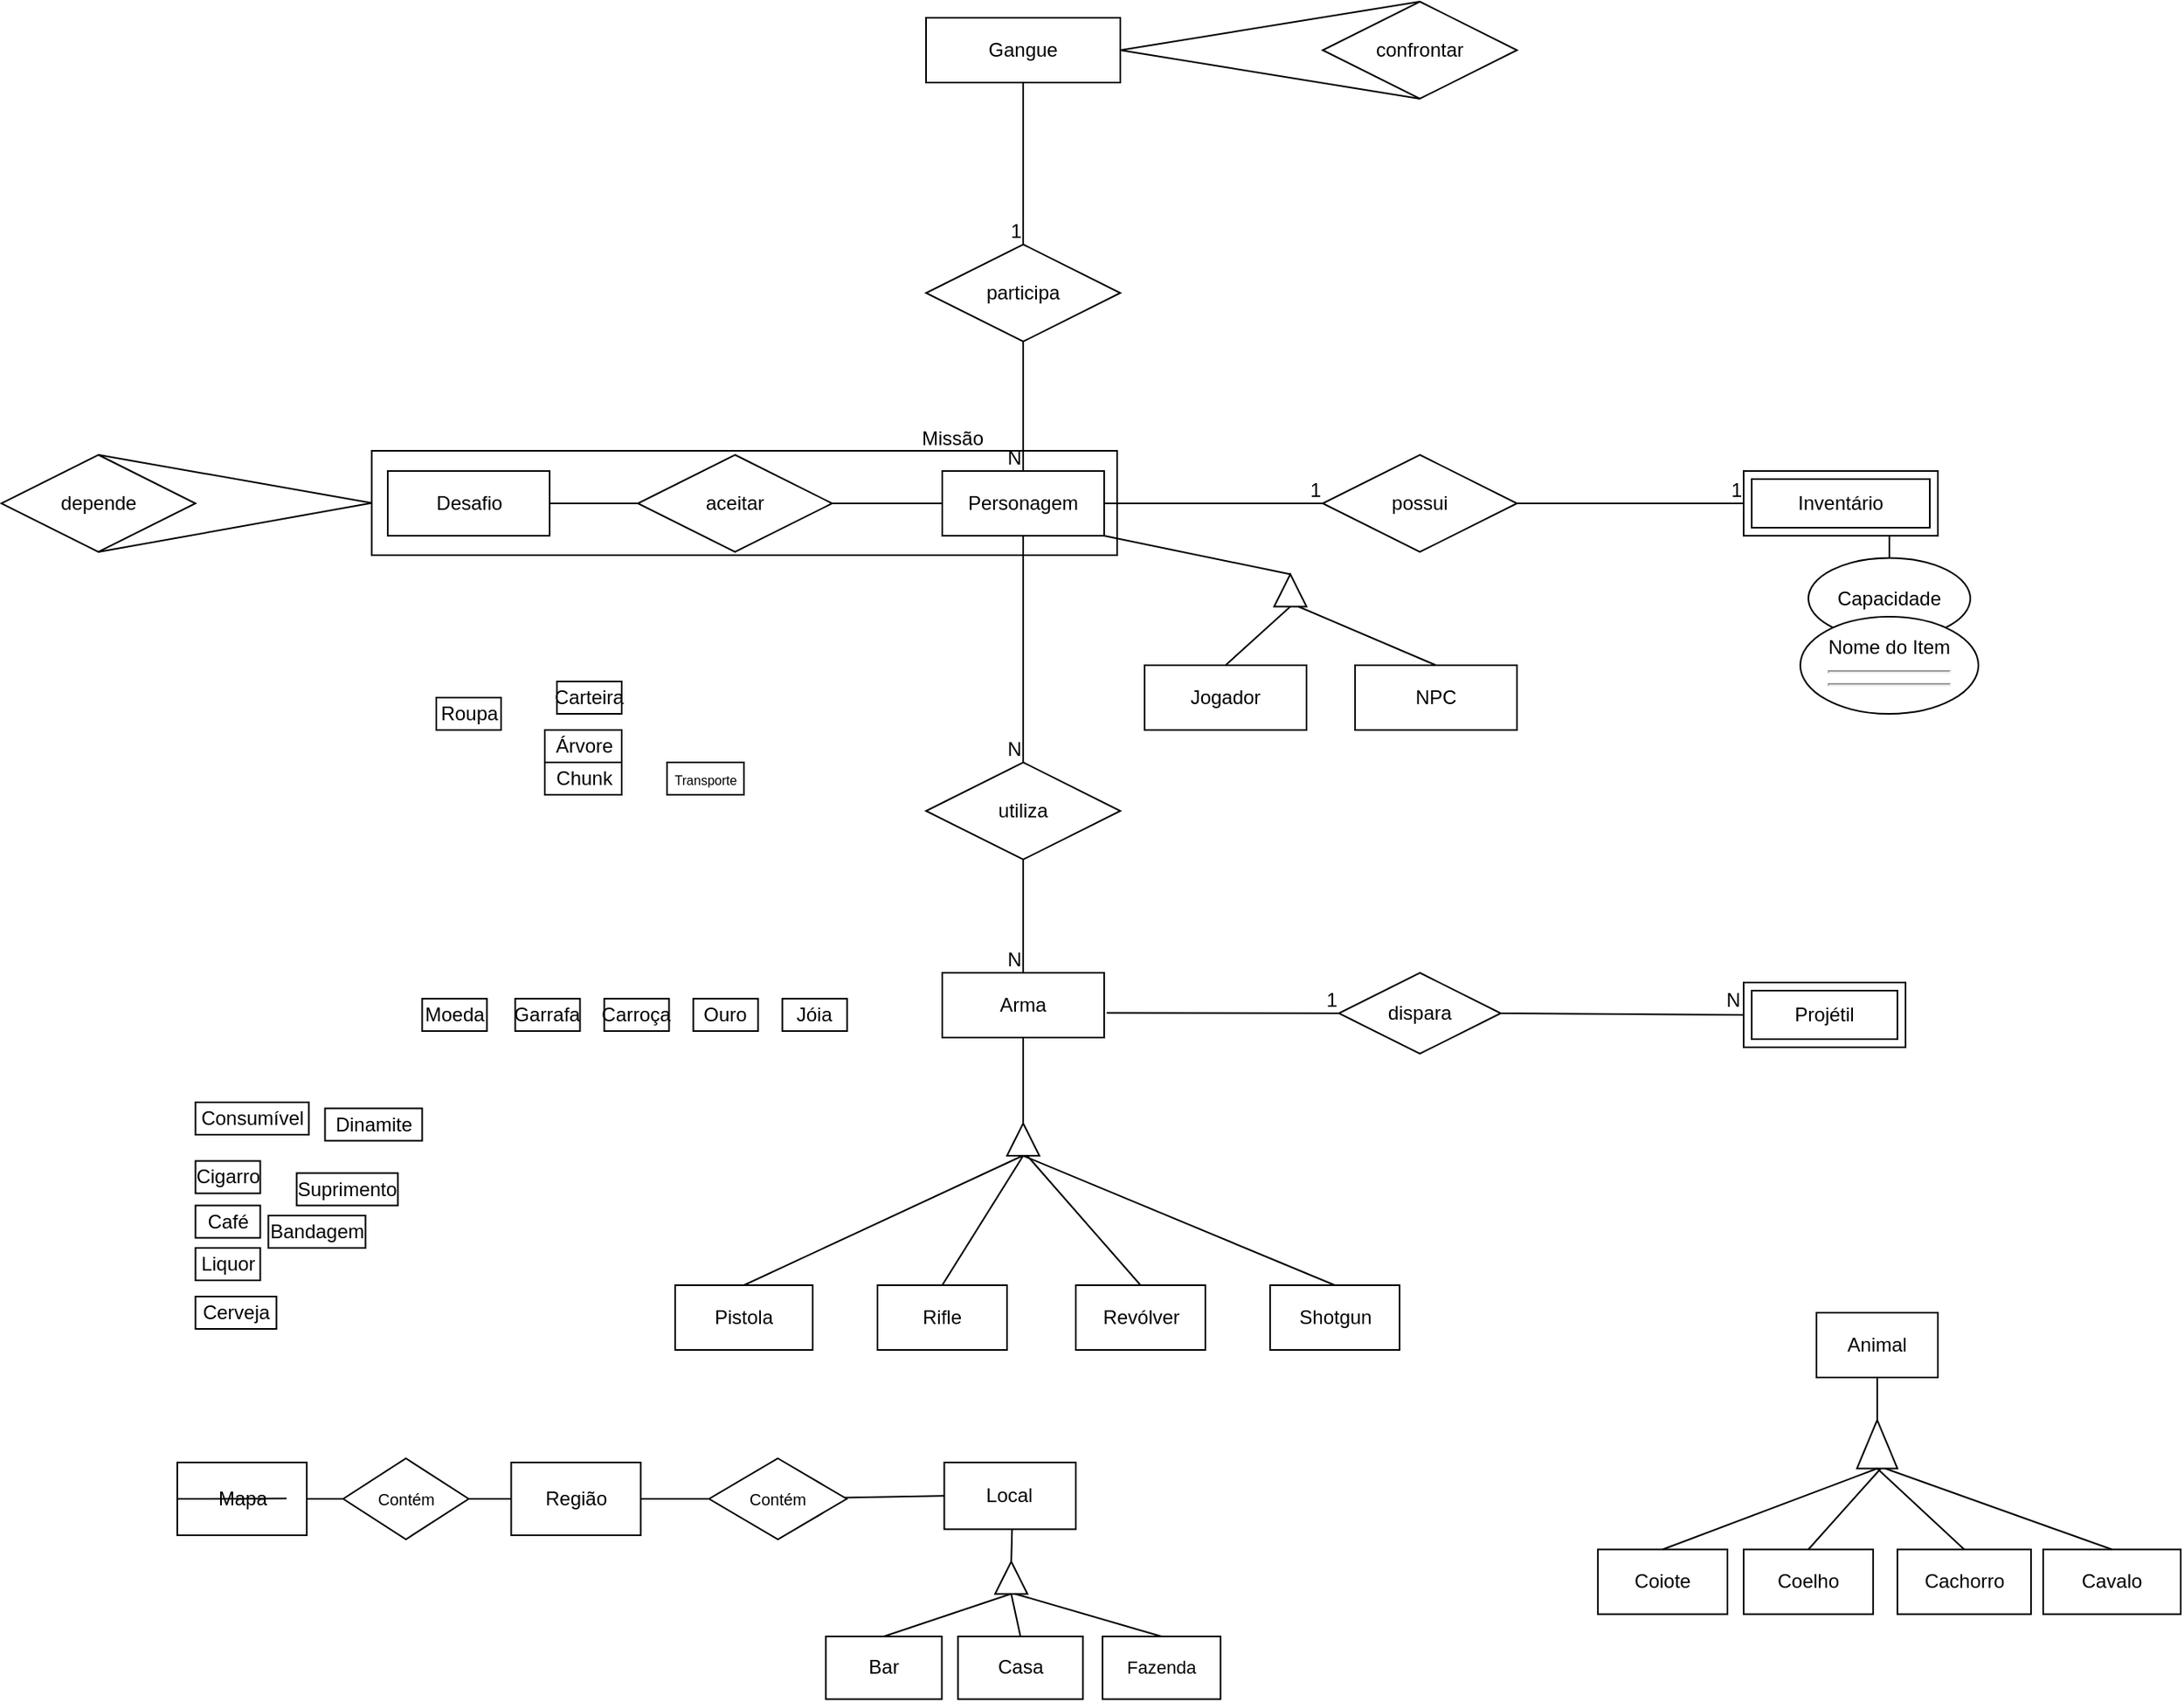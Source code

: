<mxfile version="24.2.5" type="github">
  <diagram id="R2lEEEUBdFMjLlhIrx00" name="Page-1">
    <mxGraphModel dx="2585" dy="2027" grid="1" gridSize="10" guides="1" tooltips="1" connect="1" arrows="1" fold="1" page="1" pageScale="1" pageWidth="850" pageHeight="1100" math="0" shadow="0" extFonts="Permanent Marker^https://fonts.googleapis.com/css?family=Permanent+Marker">
      <root>
        <mxCell id="0" />
        <mxCell id="1" parent="0" />
        <mxCell id="edTjm4dISCqz6r1TiSTo-98" value="" style="group" connectable="0" vertex="1" parent="1">
          <mxGeometry x="152.63" y="122" width="498.75" height="90" as="geometry" />
        </mxCell>
        <mxCell id="edTjm4dISCqz6r1TiSTo-96" value="" style="rounded=0;whiteSpace=wrap;html=1;" vertex="1" parent="edTjm4dISCqz6r1TiSTo-98">
          <mxGeometry y="25.522" width="460.385" height="64.478" as="geometry" />
        </mxCell>
        <mxCell id="edTjm4dISCqz6r1TiSTo-97" value="Missão" style="text;html=1;align=center;verticalAlign=middle;resizable=1;points=[];autosize=1;strokeColor=none;fillColor=none;movable=1;rotatable=1;deletable=1;editable=1;locked=0;connectable=1;" vertex="1" parent="edTjm4dISCqz6r1TiSTo-98">
          <mxGeometry x="328.748" y="2.52" width="60" height="30" as="geometry" />
        </mxCell>
        <mxCell id="MHSS6djbWjyrjED063CA-1" value="Cachorro" style="whiteSpace=wrap;html=1;" parent="1" vertex="1">
          <mxGeometry x="1095" y="826.25" width="82.5" height="40" as="geometry" />
        </mxCell>
        <mxCell id="NFgqACAjN6bbBUPU2ulZ-8" value="Bar" style="whiteSpace=wrap;html=1;" parent="1" vertex="1">
          <mxGeometry x="433.12" y="880" width="71.63" height="38.75" as="geometry" />
        </mxCell>
        <mxCell id="PZfGzbShFNdAoiEEgzWy-10" value="Ouro" style="whiteSpace=wrap;html=1;" parent="1" vertex="1">
          <mxGeometry x="351.25" y="486" width="40" height="20" as="geometry" />
        </mxCell>
        <mxCell id="PZfGzbShFNdAoiEEgzWy-11" value="Coiote" style="whiteSpace=wrap;html=1;" parent="1" vertex="1">
          <mxGeometry x="910" y="826.25" width="80" height="40" as="geometry" />
        </mxCell>
        <mxCell id="PZfGzbShFNdAoiEEgzWy-12" value="Bandagem" style="whiteSpace=wrap;html=1;" parent="1" vertex="1">
          <mxGeometry x="88.75" y="620" width="60" height="20" as="geometry" />
        </mxCell>
        <mxCell id="PZfGzbShFNdAoiEEgzWy-13" value="Garrafa" style="whiteSpace=wrap;html=1;" parent="1" vertex="1">
          <mxGeometry x="241.25" y="486" width="40" height="20" as="geometry" />
        </mxCell>
        <mxCell id="PZfGzbShFNdAoiEEgzWy-14" value="Dinamite" style="whiteSpace=wrap;html=1;" parent="1" vertex="1">
          <mxGeometry x="123.75" y="553.75" width="60" height="20" as="geometry" />
        </mxCell>
        <mxCell id="MHSS6djbWjyrjED063CA-2" value="Jóia" style="whiteSpace=wrap;html=1;" parent="1" vertex="1">
          <mxGeometry x="406.25" y="486" width="40" height="20" as="geometry" />
        </mxCell>
        <mxCell id="MHSS6djbWjyrjED063CA-3" value="Coelho" style="whiteSpace=wrap;html=1;" parent="1" vertex="1">
          <mxGeometry x="1000" y="826.25" width="80" height="40" as="geometry" />
        </mxCell>
        <mxCell id="MHSS6djbWjyrjED063CA-5" value="Carroça" style="whiteSpace=wrap;html=1;" parent="1" vertex="1">
          <mxGeometry x="296.25" y="486" width="40" height="20" as="geometry" />
        </mxCell>
        <mxCell id="MHSS6djbWjyrjED063CA-6" value="Cavalo" style="whiteSpace=wrap;html=1;" parent="1" vertex="1">
          <mxGeometry x="1185" y="826.25" width="85" height="40" as="geometry" />
        </mxCell>
        <mxCell id="MHSS6djbWjyrjED063CA-7" value="Moeda" style="whiteSpace=wrap;html=1;" parent="1" vertex="1">
          <mxGeometry x="183.75" y="486" width="40" height="20" as="geometry" />
        </mxCell>
        <mxCell id="yV0FYIFKv9BxsQTMN04u-23" value="Carteira" style="whiteSpace=wrap;html=1;" parent="1" vertex="1">
          <mxGeometry x="267" y="290" width="40" height="20" as="geometry" />
        </mxCell>
        <mxCell id="MHSS6djbWjyrjED063CA-9" value="Consumível" style="whiteSpace=wrap;html=1;" parent="1" vertex="1">
          <mxGeometry x="43.75" y="550" width="70" height="20" as="geometry" />
        </mxCell>
        <mxCell id="MHSS6djbWjyrjED063CA-10" value="Cigarro" style="whiteSpace=wrap;html=1;" parent="1" vertex="1">
          <mxGeometry x="43.75" y="586.25" width="40" height="20" as="geometry" />
        </mxCell>
        <mxCell id="MHSS6djbWjyrjED063CA-11" value="Liquor" style="whiteSpace=wrap;html=1;" parent="1" vertex="1">
          <mxGeometry x="43.75" y="640" width="40" height="20" as="geometry" />
        </mxCell>
        <mxCell id="MHSS6djbWjyrjED063CA-12" value="Cerveja" style="whiteSpace=wrap;html=1;" parent="1" vertex="1">
          <mxGeometry x="43.75" y="670" width="50" height="20" as="geometry" />
        </mxCell>
        <mxCell id="MHSS6djbWjyrjED063CA-13" value="Café" style="whiteSpace=wrap;html=1;" parent="1" vertex="1">
          <mxGeometry x="43.75" y="613.75" width="40" height="20" as="geometry" />
        </mxCell>
        <mxCell id="MHSS6djbWjyrjED063CA-14" value="Animal" style="whiteSpace=wrap;html=1;" parent="1" vertex="1">
          <mxGeometry x="1045" y="680" width="75" height="40" as="geometry" />
        </mxCell>
        <mxCell id="NFgqACAjN6bbBUPU2ulZ-4" value="Roupa" style="whiteSpace=wrap;html=1;" parent="1" vertex="1">
          <mxGeometry x="192.5" y="300" width="40" height="20" as="geometry" />
        </mxCell>
        <mxCell id="NFgqACAjN6bbBUPU2ulZ-5" value="Suprimento" style="whiteSpace=wrap;html=1;" parent="1" vertex="1">
          <mxGeometry x="106.25" y="593.75" width="62.5" height="20" as="geometry" />
        </mxCell>
        <mxCell id="NFgqACAjN6bbBUPU2ulZ-10" value="&lt;font style=&quot;font-size: 11px;&quot;&gt;Fazenda&lt;/font&gt;" style="whiteSpace=wrap;html=1;" parent="1" vertex="1">
          <mxGeometry x="604" y="880" width="72.87" height="38.75" as="geometry" />
        </mxCell>
        <mxCell id="edTjm4dISCqz6r1TiSTo-13" value="Inventário" style="shape=ext;margin=3;double=1;whiteSpace=wrap;html=1;align=center;" parent="1" vertex="1">
          <mxGeometry x="1000" y="160" width="120" height="40" as="geometry" />
        </mxCell>
        <mxCell id="edTjm4dISCqz6r1TiSTo-19" value="Personagem" style="whiteSpace=wrap;html=1;align=center;" parent="1" vertex="1">
          <mxGeometry x="505" y="160" width="100" height="40" as="geometry" />
        </mxCell>
        <mxCell id="edTjm4dISCqz6r1TiSTo-20" value="possui" style="shape=rhombus;perimeter=rhombusPerimeter;whiteSpace=wrap;html=1;align=center;" parent="1" vertex="1">
          <mxGeometry x="740" y="150" width="120" height="60" as="geometry" />
        </mxCell>
        <mxCell id="edTjm4dISCqz6r1TiSTo-21" value="" style="endArrow=none;html=1;rounded=0;exitX=1;exitY=0.5;exitDx=0;exitDy=0;entryX=0;entryY=0.5;entryDx=0;entryDy=0;" parent="1" source="edTjm4dISCqz6r1TiSTo-19" target="edTjm4dISCqz6r1TiSTo-20" edge="1">
          <mxGeometry relative="1" as="geometry">
            <mxPoint x="700" y="170" as="sourcePoint" />
            <mxPoint x="860" y="170" as="targetPoint" />
          </mxGeometry>
        </mxCell>
        <mxCell id="edTjm4dISCqz6r1TiSTo-22" value="1" style="resizable=0;html=1;whiteSpace=wrap;align=right;verticalAlign=bottom;" parent="edTjm4dISCqz6r1TiSTo-21" connectable="0" vertex="1">
          <mxGeometry x="1" relative="1" as="geometry" />
        </mxCell>
        <mxCell id="edTjm4dISCqz6r1TiSTo-23" value="" style="endArrow=none;html=1;rounded=0;exitX=1;exitY=0.5;exitDx=0;exitDy=0;entryX=0;entryY=0.5;entryDx=0;entryDy=0;" parent="1" source="edTjm4dISCqz6r1TiSTo-20" target="edTjm4dISCqz6r1TiSTo-13" edge="1">
          <mxGeometry relative="1" as="geometry">
            <mxPoint x="830" y="170" as="sourcePoint" />
            <mxPoint x="990" y="170" as="targetPoint" />
          </mxGeometry>
        </mxCell>
        <mxCell id="edTjm4dISCqz6r1TiSTo-24" value="1" style="resizable=0;html=1;whiteSpace=wrap;align=right;verticalAlign=bottom;" parent="edTjm4dISCqz6r1TiSTo-23" connectable="0" vertex="1">
          <mxGeometry x="1" relative="1" as="geometry" />
        </mxCell>
        <mxCell id="W9NuQ4Psg400-CG8Jt55-2" value="Região" style="whiteSpace=wrap;html=1;align=center;" parent="1" vertex="1">
          <mxGeometry x="238.75" y="772.5" width="80" height="45" as="geometry" />
        </mxCell>
        <mxCell id="W9NuQ4Psg400-CG8Jt55-3" value="Árvore" style="whiteSpace=wrap;html=1;align=center;" parent="1" vertex="1">
          <mxGeometry x="259.5" y="320" width="47.5" height="20" as="geometry" />
        </mxCell>
        <mxCell id="W9NuQ4Psg400-CG8Jt55-4" value="Chunk" style="whiteSpace=wrap;html=1;align=center;" parent="1" vertex="1">
          <mxGeometry x="259.5" y="340" width="47.5" height="20" as="geometry" />
        </mxCell>
        <mxCell id="W9NuQ4Psg400-CG8Jt55-5" value="&lt;font style=&quot;font-size: 8px;&quot;&gt;Transporte&lt;/font&gt;" style="whiteSpace=wrap;html=1;align=center;" parent="1" vertex="1">
          <mxGeometry x="335" y="340" width="47.5" height="20" as="geometry" />
        </mxCell>
        <mxCell id="W9NuQ4Psg400-CG8Jt55-6" value="Local" style="whiteSpace=wrap;html=1;align=center;direction=south;" parent="1" vertex="1">
          <mxGeometry x="506.25" y="772.5" width="81.25" height="41.25" as="geometry" />
        </mxCell>
        <mxCell id="edTjm4dISCqz6r1TiSTo-25" value="Gangue" style="whiteSpace=wrap;html=1;align=center;" parent="1" vertex="1">
          <mxGeometry x="495" y="-120" width="120" height="40" as="geometry" />
        </mxCell>
        <mxCell id="edTjm4dISCqz6r1TiSTo-26" value="participa" style="shape=rhombus;perimeter=rhombusPerimeter;whiteSpace=wrap;html=1;align=center;" parent="1" vertex="1">
          <mxGeometry x="495" y="20" width="120" height="60" as="geometry" />
        </mxCell>
        <mxCell id="edTjm4dISCqz6r1TiSTo-35" value="" style="endArrow=none;html=1;rounded=0;exitX=0.5;exitY=1;exitDx=0;exitDy=0;entryX=0.5;entryY=0;entryDx=0;entryDy=0;" parent="1" source="edTjm4dISCqz6r1TiSTo-26" target="edTjm4dISCqz6r1TiSTo-19" edge="1">
          <mxGeometry relative="1" as="geometry">
            <mxPoint x="720" y="110" as="sourcePoint" />
            <mxPoint x="880" y="110" as="targetPoint" />
          </mxGeometry>
        </mxCell>
        <mxCell id="edTjm4dISCqz6r1TiSTo-36" value="N" style="resizable=0;html=1;whiteSpace=wrap;align=right;verticalAlign=bottom;" parent="edTjm4dISCqz6r1TiSTo-35" connectable="0" vertex="1">
          <mxGeometry x="1" relative="1" as="geometry" />
        </mxCell>
        <mxCell id="edTjm4dISCqz6r1TiSTo-37" value="" style="endArrow=none;html=1;rounded=0;exitX=0.5;exitY=1;exitDx=0;exitDy=0;entryX=0.5;entryY=0;entryDx=0;entryDy=0;" parent="1" source="edTjm4dISCqz6r1TiSTo-25" target="edTjm4dISCqz6r1TiSTo-26" edge="1">
          <mxGeometry relative="1" as="geometry">
            <mxPoint x="690" y="-70" as="sourcePoint" />
            <mxPoint x="850" y="-70" as="targetPoint" />
          </mxGeometry>
        </mxCell>
        <mxCell id="edTjm4dISCqz6r1TiSTo-38" value="1" style="resizable=0;html=1;whiteSpace=wrap;align=right;verticalAlign=bottom;" parent="edTjm4dISCqz6r1TiSTo-37" connectable="0" vertex="1">
          <mxGeometry x="1" relative="1" as="geometry" />
        </mxCell>
        <mxCell id="edTjm4dISCqz6r1TiSTo-39" value="Arma" style="whiteSpace=wrap;html=1;align=center;" parent="1" vertex="1">
          <mxGeometry x="505" y="470" width="100" height="40" as="geometry" />
        </mxCell>
        <mxCell id="7i5WLGqGZnLkVZAE3K9o-2" value="" style="endArrow=none;html=1;rounded=0;entryX=0;entryY=0.5;entryDx=0;entryDy=0;" parent="1" edge="1" source="W9NuQ4Psg400-CG8Jt55-1">
          <mxGeometry relative="1" as="geometry">
            <mxPoint x="100" y="794.81" as="sourcePoint" />
            <mxPoint x="135" y="795" as="targetPoint" />
          </mxGeometry>
        </mxCell>
        <mxCell id="edTjm4dISCqz6r1TiSTo-42" value="Projétil" style="shape=ext;margin=3;double=1;whiteSpace=wrap;html=1;align=center;" parent="1" vertex="1">
          <mxGeometry x="1000" y="476" width="100" height="40" as="geometry" />
        </mxCell>
        <mxCell id="7i5WLGqGZnLkVZAE3K9o-3" value="" style="endArrow=none;html=1;rounded=0;entryX=0;entryY=0.5;entryDx=0;entryDy=0;exitX=1;exitY=0.5;exitDx=0;exitDy=0;" parent="1" edge="1" target="W9NuQ4Psg400-CG8Jt55-2" source="7i5WLGqGZnLkVZAE3K9o-4">
          <mxGeometry relative="1" as="geometry">
            <mxPoint x="185" y="794.81" as="sourcePoint" />
            <mxPoint x="225" y="795" as="targetPoint" />
          </mxGeometry>
        </mxCell>
        <mxCell id="edTjm4dISCqz6r1TiSTo-43" value="dispara" style="shape=rhombus;perimeter=rhombusPerimeter;whiteSpace=wrap;html=1;align=center;" parent="1" vertex="1">
          <mxGeometry x="750" y="470" width="100" height="50" as="geometry" />
        </mxCell>
        <mxCell id="7i5WLGqGZnLkVZAE3K9o-4" value="&lt;font style=&quot;font-size: 10px;&quot;&gt;Contém&lt;/font&gt;" style="shape=rhombus;perimeter=rhombusPerimeter;whiteSpace=wrap;html=1;align=center;" parent="1" vertex="1">
          <mxGeometry x="135" y="770" width="77.5" height="50" as="geometry" />
        </mxCell>
        <mxCell id="edTjm4dISCqz6r1TiSTo-47" value="" style="endArrow=none;html=1;rounded=0;exitX=1.016;exitY=0.618;exitDx=0;exitDy=0;exitPerimeter=0;entryX=0;entryY=0.5;entryDx=0;entryDy=0;" parent="1" source="edTjm4dISCqz6r1TiSTo-39" target="edTjm4dISCqz6r1TiSTo-43" edge="1">
          <mxGeometry relative="1" as="geometry">
            <mxPoint x="960" y="660" as="sourcePoint" />
            <mxPoint x="1120" y="660" as="targetPoint" />
          </mxGeometry>
        </mxCell>
        <mxCell id="edTjm4dISCqz6r1TiSTo-48" value="1" style="resizable=0;html=1;whiteSpace=wrap;align=right;verticalAlign=bottom;" parent="edTjm4dISCqz6r1TiSTo-47" connectable="0" vertex="1">
          <mxGeometry x="1" relative="1" as="geometry" />
        </mxCell>
        <mxCell id="85WI85ty-LJdvJp_Vegn-1" value="Capacidade" style="ellipse;whiteSpace=wrap;html=1;align=center;" parent="1" vertex="1">
          <mxGeometry x="1040" y="213.75" width="100" height="50" as="geometry" />
        </mxCell>
        <mxCell id="edTjm4dISCqz6r1TiSTo-49" value="" style="endArrow=none;html=1;rounded=0;exitX=1;exitY=0.5;exitDx=0;exitDy=0;entryX=0;entryY=0.5;entryDx=0;entryDy=0;" parent="1" source="edTjm4dISCqz6r1TiSTo-43" target="edTjm4dISCqz6r1TiSTo-42" edge="1">
          <mxGeometry relative="1" as="geometry">
            <mxPoint x="920" y="640" as="sourcePoint" />
            <mxPoint x="1080" y="640" as="targetPoint" />
          </mxGeometry>
        </mxCell>
        <mxCell id="edTjm4dISCqz6r1TiSTo-50" value="N" style="resizable=0;html=1;whiteSpace=wrap;align=right;verticalAlign=bottom;" parent="edTjm4dISCqz6r1TiSTo-49" connectable="0" vertex="1">
          <mxGeometry x="1" relative="1" as="geometry" />
        </mxCell>
        <mxCell id="7i5WLGqGZnLkVZAE3K9o-5" value="" style="endArrow=none;html=1;rounded=0;entryX=0;entryY=0.5;entryDx=0;entryDy=0;exitX=1;exitY=0.5;exitDx=0;exitDy=0;" parent="1" edge="1" source="W9NuQ4Psg400-CG8Jt55-2">
          <mxGeometry relative="1" as="geometry">
            <mxPoint x="329.75" y="794.81" as="sourcePoint" />
            <mxPoint x="364.75" y="795" as="targetPoint" />
          </mxGeometry>
        </mxCell>
        <mxCell id="edTjm4dISCqz6r1TiSTo-51" value="Rifle" style="whiteSpace=wrap;html=1;align=center;" parent="1" vertex="1">
          <mxGeometry x="465" y="663" width="80" height="40" as="geometry" />
        </mxCell>
        <mxCell id="85WI85ty-LJdvJp_Vegn-2" value="" style="endArrow=none;html=1;rounded=0;entryX=0.75;entryY=1;entryDx=0;entryDy=0;exitX=0.5;exitY=0;exitDx=0;exitDy=0;" parent="1" source="85WI85ty-LJdvJp_Vegn-1" target="edTjm4dISCqz6r1TiSTo-13" edge="1">
          <mxGeometry width="50" height="50" relative="1" as="geometry">
            <mxPoint x="1160" y="210" as="sourcePoint" />
            <mxPoint x="1210" y="160" as="targetPoint" />
          </mxGeometry>
        </mxCell>
        <mxCell id="85WI85ty-LJdvJp_Vegn-4" value="Nome do Item&lt;hr&gt;&lt;hr&gt;" style="ellipse;whiteSpace=wrap;html=1;align=center;" parent="1" vertex="1">
          <mxGeometry x="1035" y="250" width="110" height="60" as="geometry" />
        </mxCell>
        <mxCell id="edTjm4dISCqz6r1TiSTo-52" value="Pistola" style="whiteSpace=wrap;html=1;align=center;" parent="1" vertex="1">
          <mxGeometry x="340" y="663" width="85" height="40" as="geometry" />
        </mxCell>
        <mxCell id="7i5WLGqGZnLkVZAE3K9o-6" value="" style="endArrow=none;html=1;rounded=0;entryX=0.5;entryY=1;entryDx=0;entryDy=0;" parent="1" target="W9NuQ4Psg400-CG8Jt55-6" edge="1" source="7i5WLGqGZnLkVZAE3K9o-7">
          <mxGeometry relative="1" as="geometry">
            <mxPoint x="414.75" y="794.81" as="sourcePoint" />
            <mxPoint x="454.75" y="795" as="targetPoint" />
          </mxGeometry>
        </mxCell>
        <mxCell id="edTjm4dISCqz6r1TiSTo-53" value="Shotgun" style="whiteSpace=wrap;html=1;align=center;" parent="1" vertex="1">
          <mxGeometry x="707.5" y="663" width="80" height="40" as="geometry" />
        </mxCell>
        <mxCell id="edTjm4dISCqz6r1TiSTo-54" value="Revólver" style="whiteSpace=wrap;html=1;align=center;" parent="1" vertex="1">
          <mxGeometry x="587.5" y="663" width="80" height="40" as="geometry" />
        </mxCell>
        <mxCell id="edTjm4dISCqz6r1TiSTo-55" value="Jogador" style="whiteSpace=wrap;html=1;align=center;" parent="1" vertex="1">
          <mxGeometry x="630" y="280" width="100" height="40" as="geometry" />
        </mxCell>
        <mxCell id="edTjm4dISCqz6r1TiSTo-56" value="NPC" style="whiteSpace=wrap;html=1;align=center;" parent="1" vertex="1">
          <mxGeometry x="760" y="280" width="100" height="40" as="geometry" />
        </mxCell>
        <mxCell id="7i5WLGqGZnLkVZAE3K9o-8" value="" style="triangle;whiteSpace=wrap;html=1;direction=north;" parent="1" vertex="1">
          <mxGeometry x="1070" y="746.25" width="25" height="30" as="geometry" />
        </mxCell>
        <mxCell id="7i5WLGqGZnLkVZAE3K9o-9" value="" style="endArrow=none;html=1;rounded=0;entryX=0.5;entryY=1;entryDx=0;entryDy=0;exitX=1;exitY=0.5;exitDx=0;exitDy=0;" parent="1" source="7i5WLGqGZnLkVZAE3K9o-8" target="MHSS6djbWjyrjED063CA-14" edge="1">
          <mxGeometry width="50" height="50" relative="1" as="geometry">
            <mxPoint x="1117.5" y="746.25" as="sourcePoint" />
            <mxPoint x="1167.5" y="696.25" as="targetPoint" />
          </mxGeometry>
        </mxCell>
        <mxCell id="7i5WLGqGZnLkVZAE3K9o-10" value="" style="endArrow=none;html=1;rounded=0;entryX=0;entryY=0.5;entryDx=0;entryDy=0;exitX=0.5;exitY=0;exitDx=0;exitDy=0;" parent="1" source="PZfGzbShFNdAoiEEgzWy-11" target="7i5WLGqGZnLkVZAE3K9o-8" edge="1">
          <mxGeometry width="50" height="50" relative="1" as="geometry">
            <mxPoint x="1095.5" y="766.25" as="sourcePoint" />
            <mxPoint x="1095.5" y="746.25" as="targetPoint" />
          </mxGeometry>
        </mxCell>
        <mxCell id="7i5WLGqGZnLkVZAE3K9o-11" value="" style="endArrow=none;html=1;rounded=0;entryX=0.5;entryY=1;entryDx=0;entryDy=0;exitX=0.5;exitY=0;exitDx=0;exitDy=0;" parent="1" source="MHSS6djbWjyrjED063CA-3" edge="1">
          <mxGeometry width="50" height="50" relative="1" as="geometry">
            <mxPoint x="1084.71" y="796.25" as="sourcePoint" />
            <mxPoint x="1084.71" y="776.25" as="targetPoint" />
          </mxGeometry>
        </mxCell>
        <mxCell id="7i5WLGqGZnLkVZAE3K9o-12" value="" style="endArrow=none;html=1;rounded=0;entryX=0;entryY=0.5;entryDx=0;entryDy=0;exitX=0.5;exitY=0;exitDx=0;exitDy=0;" parent="1" source="MHSS6djbWjyrjED063CA-1" target="7i5WLGqGZnLkVZAE3K9o-8" edge="1">
          <mxGeometry width="50" height="50" relative="1" as="geometry">
            <mxPoint x="1115.5" y="786.25" as="sourcePoint" />
            <mxPoint x="1115.5" y="766.25" as="targetPoint" />
          </mxGeometry>
        </mxCell>
        <mxCell id="7i5WLGqGZnLkVZAE3K9o-13" value="" style="endArrow=none;html=1;rounded=0;exitX=0.5;exitY=0;exitDx=0;exitDy=0;" parent="1" source="MHSS6djbWjyrjED063CA-6" edge="1">
          <mxGeometry width="50" height="50" relative="1" as="geometry">
            <mxPoint x="1125.5" y="796.25" as="sourcePoint" />
            <mxPoint x="1087.5" y="776.25" as="targetPoint" />
          </mxGeometry>
        </mxCell>
        <mxCell id="edTjm4dISCqz6r1TiSTo-68" value="" style="triangle;whiteSpace=wrap;html=1;direction=north;" parent="1" vertex="1">
          <mxGeometry x="545" y="563" width="20" height="20" as="geometry" />
        </mxCell>
        <mxCell id="edTjm4dISCqz6r1TiSTo-70" value="" style="endArrow=none;html=1;rounded=0;entryX=0.5;entryY=1;entryDx=0;entryDy=0;exitX=0.5;exitY=0;exitDx=0;exitDy=0;" parent="1" source="edTjm4dISCqz6r1TiSTo-52" edge="1">
          <mxGeometry width="50" height="50" relative="1" as="geometry">
            <mxPoint x="527.5" y="613" as="sourcePoint" />
            <mxPoint x="554.71" y="583" as="targetPoint" />
          </mxGeometry>
        </mxCell>
        <mxCell id="edTjm4dISCqz6r1TiSTo-71" value="" style="endArrow=none;html=1;rounded=0;entryX=0;entryY=0.5;entryDx=0;entryDy=0;exitX=0.5;exitY=0;exitDx=0;exitDy=0;" parent="1" source="edTjm4dISCqz6r1TiSTo-51" target="edTjm4dISCqz6r1TiSTo-68" edge="1">
          <mxGeometry width="50" height="50" relative="1" as="geometry">
            <mxPoint x="582.5" y="613" as="sourcePoint" />
            <mxPoint x="585.5" y="573" as="targetPoint" />
          </mxGeometry>
        </mxCell>
        <mxCell id="edTjm4dISCqz6r1TiSTo-72" value="" style="endArrow=none;html=1;rounded=0;exitX=0.5;exitY=0;exitDx=0;exitDy=0;" parent="1" source="edTjm4dISCqz6r1TiSTo-54" edge="1">
          <mxGeometry width="50" height="50" relative="1" as="geometry">
            <mxPoint x="635" y="613" as="sourcePoint" />
            <mxPoint x="557.5" y="583" as="targetPoint" />
          </mxGeometry>
        </mxCell>
        <mxCell id="edTjm4dISCqz6r1TiSTo-73" value="" style="endArrow=none;html=1;rounded=0;exitX=0.5;exitY=1;exitDx=0;exitDy=0;entryX=1;entryY=0.5;entryDx=0;entryDy=0;" parent="1" source="edTjm4dISCqz6r1TiSTo-39" target="edTjm4dISCqz6r1TiSTo-68" edge="1">
          <mxGeometry relative="1" as="geometry">
            <mxPoint x="490" y="550" as="sourcePoint" />
            <mxPoint x="650" y="550" as="targetPoint" />
          </mxGeometry>
        </mxCell>
        <mxCell id="edTjm4dISCqz6r1TiSTo-75" value="" style="endArrow=none;html=1;rounded=0;exitX=0;exitY=0.5;exitDx=0;exitDy=0;entryX=0.5;entryY=0;entryDx=0;entryDy=0;" parent="1" source="edTjm4dISCqz6r1TiSTo-68" target="edTjm4dISCqz6r1TiSTo-53" edge="1">
          <mxGeometry relative="1" as="geometry">
            <mxPoint x="857.5" y="580" as="sourcePoint" />
            <mxPoint x="1017.5" y="580" as="targetPoint" />
          </mxGeometry>
        </mxCell>
        <mxCell id="bdcIUMsAj0LZyXpdn6So-8" value="" style="triangle;whiteSpace=wrap;html=1;direction=north;" vertex="1" parent="1">
          <mxGeometry x="537.63" y="833.75" width="20" height="20" as="geometry" />
        </mxCell>
        <mxCell id="edTjm4dISCqz6r1TiSTo-77" value="utiliza" style="shape=rhombus;perimeter=rhombusPerimeter;whiteSpace=wrap;html=1;align=center;" vertex="1" parent="1">
          <mxGeometry x="495" y="340" width="120" height="60" as="geometry" />
        </mxCell>
        <mxCell id="bdcIUMsAj0LZyXpdn6So-9" value="" style="endArrow=none;html=1;rounded=0;entryX=0.5;entryY=1;entryDx=0;entryDy=0;exitX=1;exitY=0.5;exitDx=0;exitDy=0;" edge="1" parent="1" source="bdcIUMsAj0LZyXpdn6So-8">
          <mxGeometry width="50" height="50" relative="1" as="geometry">
            <mxPoint x="580.13" y="823.75" as="sourcePoint" />
            <mxPoint x="548.13" y="813.75" as="targetPoint" />
          </mxGeometry>
        </mxCell>
        <mxCell id="edTjm4dISCqz6r1TiSTo-78" value="" style="endArrow=none;html=1;rounded=0;exitX=0.5;exitY=1;exitDx=0;exitDy=0;entryX=0.5;entryY=0;entryDx=0;entryDy=0;" edge="1" parent="1" source="edTjm4dISCqz6r1TiSTo-19" target="edTjm4dISCqz6r1TiSTo-77">
          <mxGeometry relative="1" as="geometry">
            <mxPoint x="760" y="350" as="sourcePoint" />
            <mxPoint x="920" y="350" as="targetPoint" />
          </mxGeometry>
        </mxCell>
        <mxCell id="edTjm4dISCqz6r1TiSTo-79" value="N" style="resizable=0;html=1;whiteSpace=wrap;align=right;verticalAlign=bottom;" connectable="0" vertex="1" parent="edTjm4dISCqz6r1TiSTo-78">
          <mxGeometry x="1" relative="1" as="geometry" />
        </mxCell>
        <mxCell id="bdcIUMsAj0LZyXpdn6So-11" value="" style="endArrow=none;html=1;rounded=0;entryX=0.5;entryY=1;entryDx=0;entryDy=0;exitX=0.5;exitY=0;exitDx=0;exitDy=0;" edge="1" parent="1" source="NFgqACAjN6bbBUPU2ulZ-8">
          <mxGeometry width="50" height="50" relative="1" as="geometry">
            <mxPoint x="520.13" y="883.75" as="sourcePoint" />
            <mxPoint x="547.34" y="853.75" as="targetPoint" />
          </mxGeometry>
        </mxCell>
        <mxCell id="edTjm4dISCqz6r1TiSTo-80" value="" style="endArrow=none;html=1;rounded=0;exitX=0.5;exitY=1;exitDx=0;exitDy=0;entryX=0.5;entryY=0;entryDx=0;entryDy=0;" edge="1" parent="1" source="edTjm4dISCqz6r1TiSTo-77" target="edTjm4dISCqz6r1TiSTo-39">
          <mxGeometry relative="1" as="geometry">
            <mxPoint x="640" y="500" as="sourcePoint" />
            <mxPoint x="800" y="500" as="targetPoint" />
          </mxGeometry>
        </mxCell>
        <mxCell id="edTjm4dISCqz6r1TiSTo-81" value="N" style="resizable=0;html=1;whiteSpace=wrap;align=right;verticalAlign=bottom;" connectable="0" vertex="1" parent="edTjm4dISCqz6r1TiSTo-80">
          <mxGeometry x="1" relative="1" as="geometry" />
        </mxCell>
        <mxCell id="edTjm4dISCqz6r1TiSTo-82" value="" style="triangle;whiteSpace=wrap;html=1;direction=north;" vertex="1" parent="1">
          <mxGeometry x="710" y="223.75" width="20" height="20" as="geometry" />
        </mxCell>
        <mxCell id="bdcIUMsAj0LZyXpdn6So-12" value="" style="endArrow=none;html=1;rounded=0;entryX=0;entryY=0.5;entryDx=0;entryDy=0;exitX=0.5;exitY=0;exitDx=0;exitDy=0;" edge="1" parent="1" target="bdcIUMsAj0LZyXpdn6So-8" source="bdcIUMsAj0LZyXpdn6So-14">
          <mxGeometry width="50" height="50" relative="1" as="geometry">
            <mxPoint x="575.13" y="883.75" as="sourcePoint" />
            <mxPoint x="578.13" y="843.75" as="targetPoint" />
          </mxGeometry>
        </mxCell>
        <mxCell id="edTjm4dISCqz6r1TiSTo-84" value="" style="endArrow=none;html=1;rounded=0;exitX=1;exitY=1;exitDx=0;exitDy=0;entryX=1;entryY=0.5;entryDx=0;entryDy=0;" edge="1" parent="1" source="edTjm4dISCqz6r1TiSTo-19" target="edTjm4dISCqz6r1TiSTo-82">
          <mxGeometry relative="1" as="geometry">
            <mxPoint x="610" y="230" as="sourcePoint" />
            <mxPoint x="770" y="230" as="targetPoint" />
          </mxGeometry>
        </mxCell>
        <mxCell id="bdcIUMsAj0LZyXpdn6So-13" value="" style="endArrow=none;html=1;rounded=0;exitX=0.5;exitY=0;exitDx=0;exitDy=0;" edge="1" parent="1" source="NFgqACAjN6bbBUPU2ulZ-10">
          <mxGeometry width="50" height="50" relative="1" as="geometry">
            <mxPoint x="628.13" y="883.75" as="sourcePoint" />
            <mxPoint x="550.13" y="853.75" as="targetPoint" />
          </mxGeometry>
        </mxCell>
        <mxCell id="edTjm4dISCqz6r1TiSTo-86" value="" style="endArrow=none;html=1;rounded=0;exitX=0;exitY=0.5;exitDx=0;exitDy=0;entryX=0.5;entryY=0;entryDx=0;entryDy=0;" edge="1" parent="1" source="edTjm4dISCqz6r1TiSTo-82" target="edTjm4dISCqz6r1TiSTo-55">
          <mxGeometry relative="1" as="geometry">
            <mxPoint x="650" y="250" as="sourcePoint" />
            <mxPoint x="810" y="250" as="targetPoint" />
          </mxGeometry>
        </mxCell>
        <mxCell id="bdcIUMsAj0LZyXpdn6So-14" value="Casa" style="whiteSpace=wrap;html=1;" vertex="1" parent="1">
          <mxGeometry x="514.74" y="880" width="77.13" height="38.75" as="geometry" />
        </mxCell>
        <mxCell id="edTjm4dISCqz6r1TiSTo-87" value="" style="endArrow=none;html=1;rounded=0;exitX=0;exitY=0.75;exitDx=0;exitDy=0;entryX=0.5;entryY=0;entryDx=0;entryDy=0;" edge="1" parent="1" source="edTjm4dISCqz6r1TiSTo-82" target="edTjm4dISCqz6r1TiSTo-56">
          <mxGeometry relative="1" as="geometry">
            <mxPoint x="620" y="240" as="sourcePoint" />
            <mxPoint x="780" y="240" as="targetPoint" />
          </mxGeometry>
        </mxCell>
        <mxCell id="edTjm4dISCqz6r1TiSTo-88" value="confrontar" style="shape=rhombus;perimeter=rhombusPerimeter;whiteSpace=wrap;html=1;align=center;" vertex="1" parent="1">
          <mxGeometry x="740" y="-130" width="120" height="60" as="geometry" />
        </mxCell>
        <mxCell id="edTjm4dISCqz6r1TiSTo-89" value="" style="endArrow=none;html=1;rounded=0;exitX=1;exitY=0.5;exitDx=0;exitDy=0;entryX=0.5;entryY=0;entryDx=0;entryDy=0;" edge="1" parent="1" source="edTjm4dISCqz6r1TiSTo-25" target="edTjm4dISCqz6r1TiSTo-88">
          <mxGeometry relative="1" as="geometry">
            <mxPoint x="700" y="-140" as="sourcePoint" />
            <mxPoint x="860" y="-140" as="targetPoint" />
          </mxGeometry>
        </mxCell>
        <mxCell id="W9NuQ4Psg400-CG8Jt55-1" value="Mapa" style="whiteSpace=wrap;html=1;align=center;" parent="1" vertex="1">
          <mxGeometry x="32.5" y="772.5" width="80" height="45" as="geometry" />
        </mxCell>
        <mxCell id="7i5WLGqGZnLkVZAE3K9o-7" value="&lt;font style=&quot;font-size: 10px;&quot;&gt;Contém&lt;/font&gt;" style="shape=rhombus;perimeter=rhombusPerimeter;whiteSpace=wrap;html=1;align=center;" parent="1" vertex="1">
          <mxGeometry x="361" y="770" width="85" height="50" as="geometry" />
        </mxCell>
        <mxCell id="edTjm4dISCqz6r1TiSTo-90" value="" style="endArrow=none;html=1;rounded=0;exitX=1;exitY=0.5;exitDx=0;exitDy=0;entryX=0.5;entryY=1;entryDx=0;entryDy=0;" edge="1" parent="1" source="edTjm4dISCqz6r1TiSTo-25" target="edTjm4dISCqz6r1TiSTo-88">
          <mxGeometry relative="1" as="geometry">
            <mxPoint x="690" y="-160" as="sourcePoint" />
            <mxPoint x="850" y="-160" as="targetPoint" />
          </mxGeometry>
        </mxCell>
        <mxCell id="edTjm4dISCqz6r1TiSTo-91" value="Desafio" style="whiteSpace=wrap;html=1;align=center;" vertex="1" parent="1">
          <mxGeometry x="162.5" y="160" width="100" height="40" as="geometry" />
        </mxCell>
        <mxCell id="edTjm4dISCqz6r1TiSTo-93" value="aceitar" style="shape=rhombus;perimeter=rhombusPerimeter;whiteSpace=wrap;html=1;align=center;" vertex="1" parent="1">
          <mxGeometry x="317" y="150" width="120" height="60" as="geometry" />
        </mxCell>
        <mxCell id="edTjm4dISCqz6r1TiSTo-94" value="" style="endArrow=none;html=1;rounded=0;exitX=1;exitY=0.5;exitDx=0;exitDy=0;entryX=0;entryY=0.5;entryDx=0;entryDy=0;" edge="1" parent="1" source="edTjm4dISCqz6r1TiSTo-93" target="edTjm4dISCqz6r1TiSTo-19">
          <mxGeometry relative="1" as="geometry">
            <mxPoint x="420" y="250" as="sourcePoint" />
            <mxPoint x="580" y="250" as="targetPoint" />
          </mxGeometry>
        </mxCell>
        <mxCell id="edTjm4dISCqz6r1TiSTo-95" value="" style="endArrow=none;html=1;rounded=0;exitX=1;exitY=0.5;exitDx=0;exitDy=0;entryX=0;entryY=0.5;entryDx=0;entryDy=0;" edge="1" parent="1" source="edTjm4dISCqz6r1TiSTo-91" target="edTjm4dISCqz6r1TiSTo-93">
          <mxGeometry relative="1" as="geometry">
            <mxPoint x="290" y="290" as="sourcePoint" />
            <mxPoint x="450" y="290" as="targetPoint" />
          </mxGeometry>
        </mxCell>
        <mxCell id="edTjm4dISCqz6r1TiSTo-101" value="depende" style="shape=rhombus;perimeter=rhombusPerimeter;whiteSpace=wrap;html=1;align=center;" vertex="1" parent="1">
          <mxGeometry x="-76.25" y="150" width="120" height="60" as="geometry" />
        </mxCell>
        <mxCell id="edTjm4dISCqz6r1TiSTo-102" value="" style="endArrow=none;html=1;rounded=0;entryX=0;entryY=0.5;entryDx=0;entryDy=0;exitX=0.5;exitY=0;exitDx=0;exitDy=0;" edge="1" parent="1" source="edTjm4dISCqz6r1TiSTo-101" target="edTjm4dISCqz6r1TiSTo-96">
          <mxGeometry relative="1" as="geometry">
            <mxPoint x="30" y="110" as="sourcePoint" />
            <mxPoint x="190" y="110" as="targetPoint" />
          </mxGeometry>
        </mxCell>
        <mxCell id="edTjm4dISCqz6r1TiSTo-103" value="" style="endArrow=none;html=1;rounded=0;exitX=0.5;exitY=1;exitDx=0;exitDy=0;entryX=0;entryY=0.5;entryDx=0;entryDy=0;" edge="1" parent="1" source="edTjm4dISCqz6r1TiSTo-101" target="edTjm4dISCqz6r1TiSTo-96">
          <mxGeometry relative="1" as="geometry">
            <mxPoint x="50" y="240" as="sourcePoint" />
            <mxPoint x="210" y="240" as="targetPoint" />
          </mxGeometry>
        </mxCell>
        <mxCell id="bdcIUMsAj0LZyXpdn6So-18" value="" style="endArrow=none;html=1;rounded=0;entryX=0;entryY=0.5;entryDx=0;entryDy=0;" edge="1" parent="1" target="W9NuQ4Psg400-CG8Jt55-1">
          <mxGeometry relative="1" as="geometry">
            <mxPoint x="100" y="794.81" as="sourcePoint" />
            <mxPoint x="135" y="795" as="targetPoint" />
          </mxGeometry>
        </mxCell>
      </root>
    </mxGraphModel>
  </diagram>
</mxfile>
